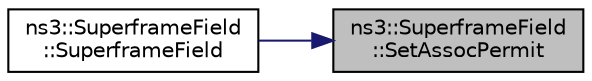 digraph "ns3::SuperframeField::SetAssocPermit"
{
 // LATEX_PDF_SIZE
  edge [fontname="Helvetica",fontsize="10",labelfontname="Helvetica",labelfontsize="10"];
  node [fontname="Helvetica",fontsize="10",shape=record];
  rankdir="RL";
  Node1 [label="ns3::SuperframeField\l::SetAssocPermit",height=0.2,width=0.4,color="black", fillcolor="grey75", style="filled", fontcolor="black",tooltip="Set the Superframe Specification Association Permit field."];
  Node1 -> Node2 [dir="back",color="midnightblue",fontsize="10",style="solid",fontname="Helvetica"];
  Node2 [label="ns3::SuperframeField\l::SuperframeField",height=0.2,width=0.4,color="black", fillcolor="white", style="filled",URL="$classns3_1_1_superframe_field.html#a891acf6eedf6472c897519bcc4eef61f",tooltip=" "];
}

